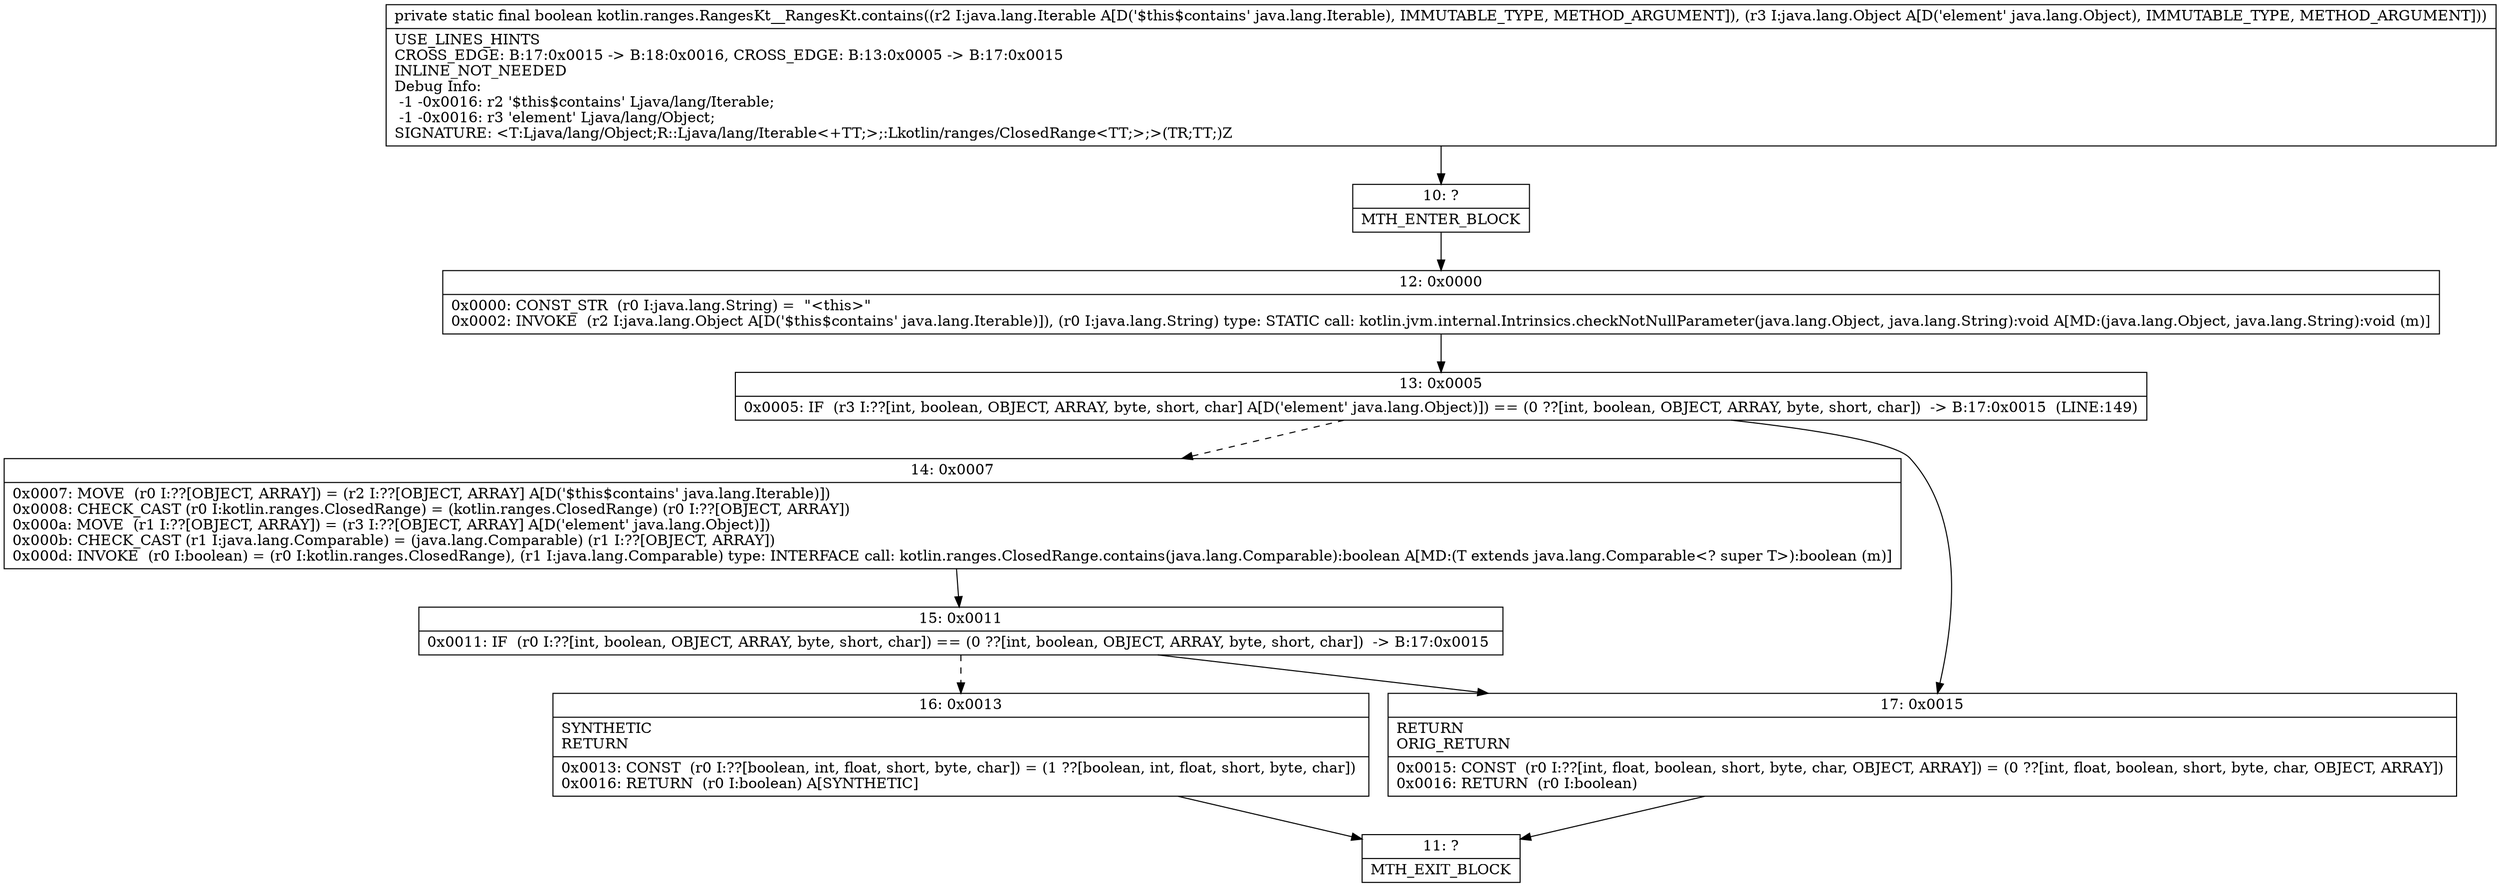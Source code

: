 digraph "CFG forkotlin.ranges.RangesKt__RangesKt.contains(Ljava\/lang\/Iterable;Ljava\/lang\/Object;)Z" {
Node_10 [shape=record,label="{10\:\ ?|MTH_ENTER_BLOCK\l}"];
Node_12 [shape=record,label="{12\:\ 0x0000|0x0000: CONST_STR  (r0 I:java.lang.String) =  \"\<this\>\" \l0x0002: INVOKE  (r2 I:java.lang.Object A[D('$this$contains' java.lang.Iterable)]), (r0 I:java.lang.String) type: STATIC call: kotlin.jvm.internal.Intrinsics.checkNotNullParameter(java.lang.Object, java.lang.String):void A[MD:(java.lang.Object, java.lang.String):void (m)]\l}"];
Node_13 [shape=record,label="{13\:\ 0x0005|0x0005: IF  (r3 I:??[int, boolean, OBJECT, ARRAY, byte, short, char] A[D('element' java.lang.Object)]) == (0 ??[int, boolean, OBJECT, ARRAY, byte, short, char])  \-\> B:17:0x0015  (LINE:149)\l}"];
Node_14 [shape=record,label="{14\:\ 0x0007|0x0007: MOVE  (r0 I:??[OBJECT, ARRAY]) = (r2 I:??[OBJECT, ARRAY] A[D('$this$contains' java.lang.Iterable)]) \l0x0008: CHECK_CAST (r0 I:kotlin.ranges.ClosedRange) = (kotlin.ranges.ClosedRange) (r0 I:??[OBJECT, ARRAY]) \l0x000a: MOVE  (r1 I:??[OBJECT, ARRAY]) = (r3 I:??[OBJECT, ARRAY] A[D('element' java.lang.Object)]) \l0x000b: CHECK_CAST (r1 I:java.lang.Comparable) = (java.lang.Comparable) (r1 I:??[OBJECT, ARRAY]) \l0x000d: INVOKE  (r0 I:boolean) = (r0 I:kotlin.ranges.ClosedRange), (r1 I:java.lang.Comparable) type: INTERFACE call: kotlin.ranges.ClosedRange.contains(java.lang.Comparable):boolean A[MD:(T extends java.lang.Comparable\<? super T\>):boolean (m)]\l}"];
Node_15 [shape=record,label="{15\:\ 0x0011|0x0011: IF  (r0 I:??[int, boolean, OBJECT, ARRAY, byte, short, char]) == (0 ??[int, boolean, OBJECT, ARRAY, byte, short, char])  \-\> B:17:0x0015 \l}"];
Node_16 [shape=record,label="{16\:\ 0x0013|SYNTHETIC\lRETURN\l|0x0013: CONST  (r0 I:??[boolean, int, float, short, byte, char]) = (1 ??[boolean, int, float, short, byte, char]) \l0x0016: RETURN  (r0 I:boolean) A[SYNTHETIC]\l}"];
Node_11 [shape=record,label="{11\:\ ?|MTH_EXIT_BLOCK\l}"];
Node_17 [shape=record,label="{17\:\ 0x0015|RETURN\lORIG_RETURN\l|0x0015: CONST  (r0 I:??[int, float, boolean, short, byte, char, OBJECT, ARRAY]) = (0 ??[int, float, boolean, short, byte, char, OBJECT, ARRAY]) \l0x0016: RETURN  (r0 I:boolean) \l}"];
MethodNode[shape=record,label="{private static final boolean kotlin.ranges.RangesKt__RangesKt.contains((r2 I:java.lang.Iterable A[D('$this$contains' java.lang.Iterable), IMMUTABLE_TYPE, METHOD_ARGUMENT]), (r3 I:java.lang.Object A[D('element' java.lang.Object), IMMUTABLE_TYPE, METHOD_ARGUMENT]))  | USE_LINES_HINTS\lCROSS_EDGE: B:17:0x0015 \-\> B:18:0x0016, CROSS_EDGE: B:13:0x0005 \-\> B:17:0x0015\lINLINE_NOT_NEEDED\lDebug Info:\l  \-1 \-0x0016: r2 '$this$contains' Ljava\/lang\/Iterable;\l  \-1 \-0x0016: r3 'element' Ljava\/lang\/Object;\lSIGNATURE: \<T:Ljava\/lang\/Object;R::Ljava\/lang\/Iterable\<+TT;\>;:Lkotlin\/ranges\/ClosedRange\<TT;\>;\>(TR;TT;)Z\l}"];
MethodNode -> Node_10;Node_10 -> Node_12;
Node_12 -> Node_13;
Node_13 -> Node_14[style=dashed];
Node_13 -> Node_17;
Node_14 -> Node_15;
Node_15 -> Node_16[style=dashed];
Node_15 -> Node_17;
Node_16 -> Node_11;
Node_17 -> Node_11;
}

